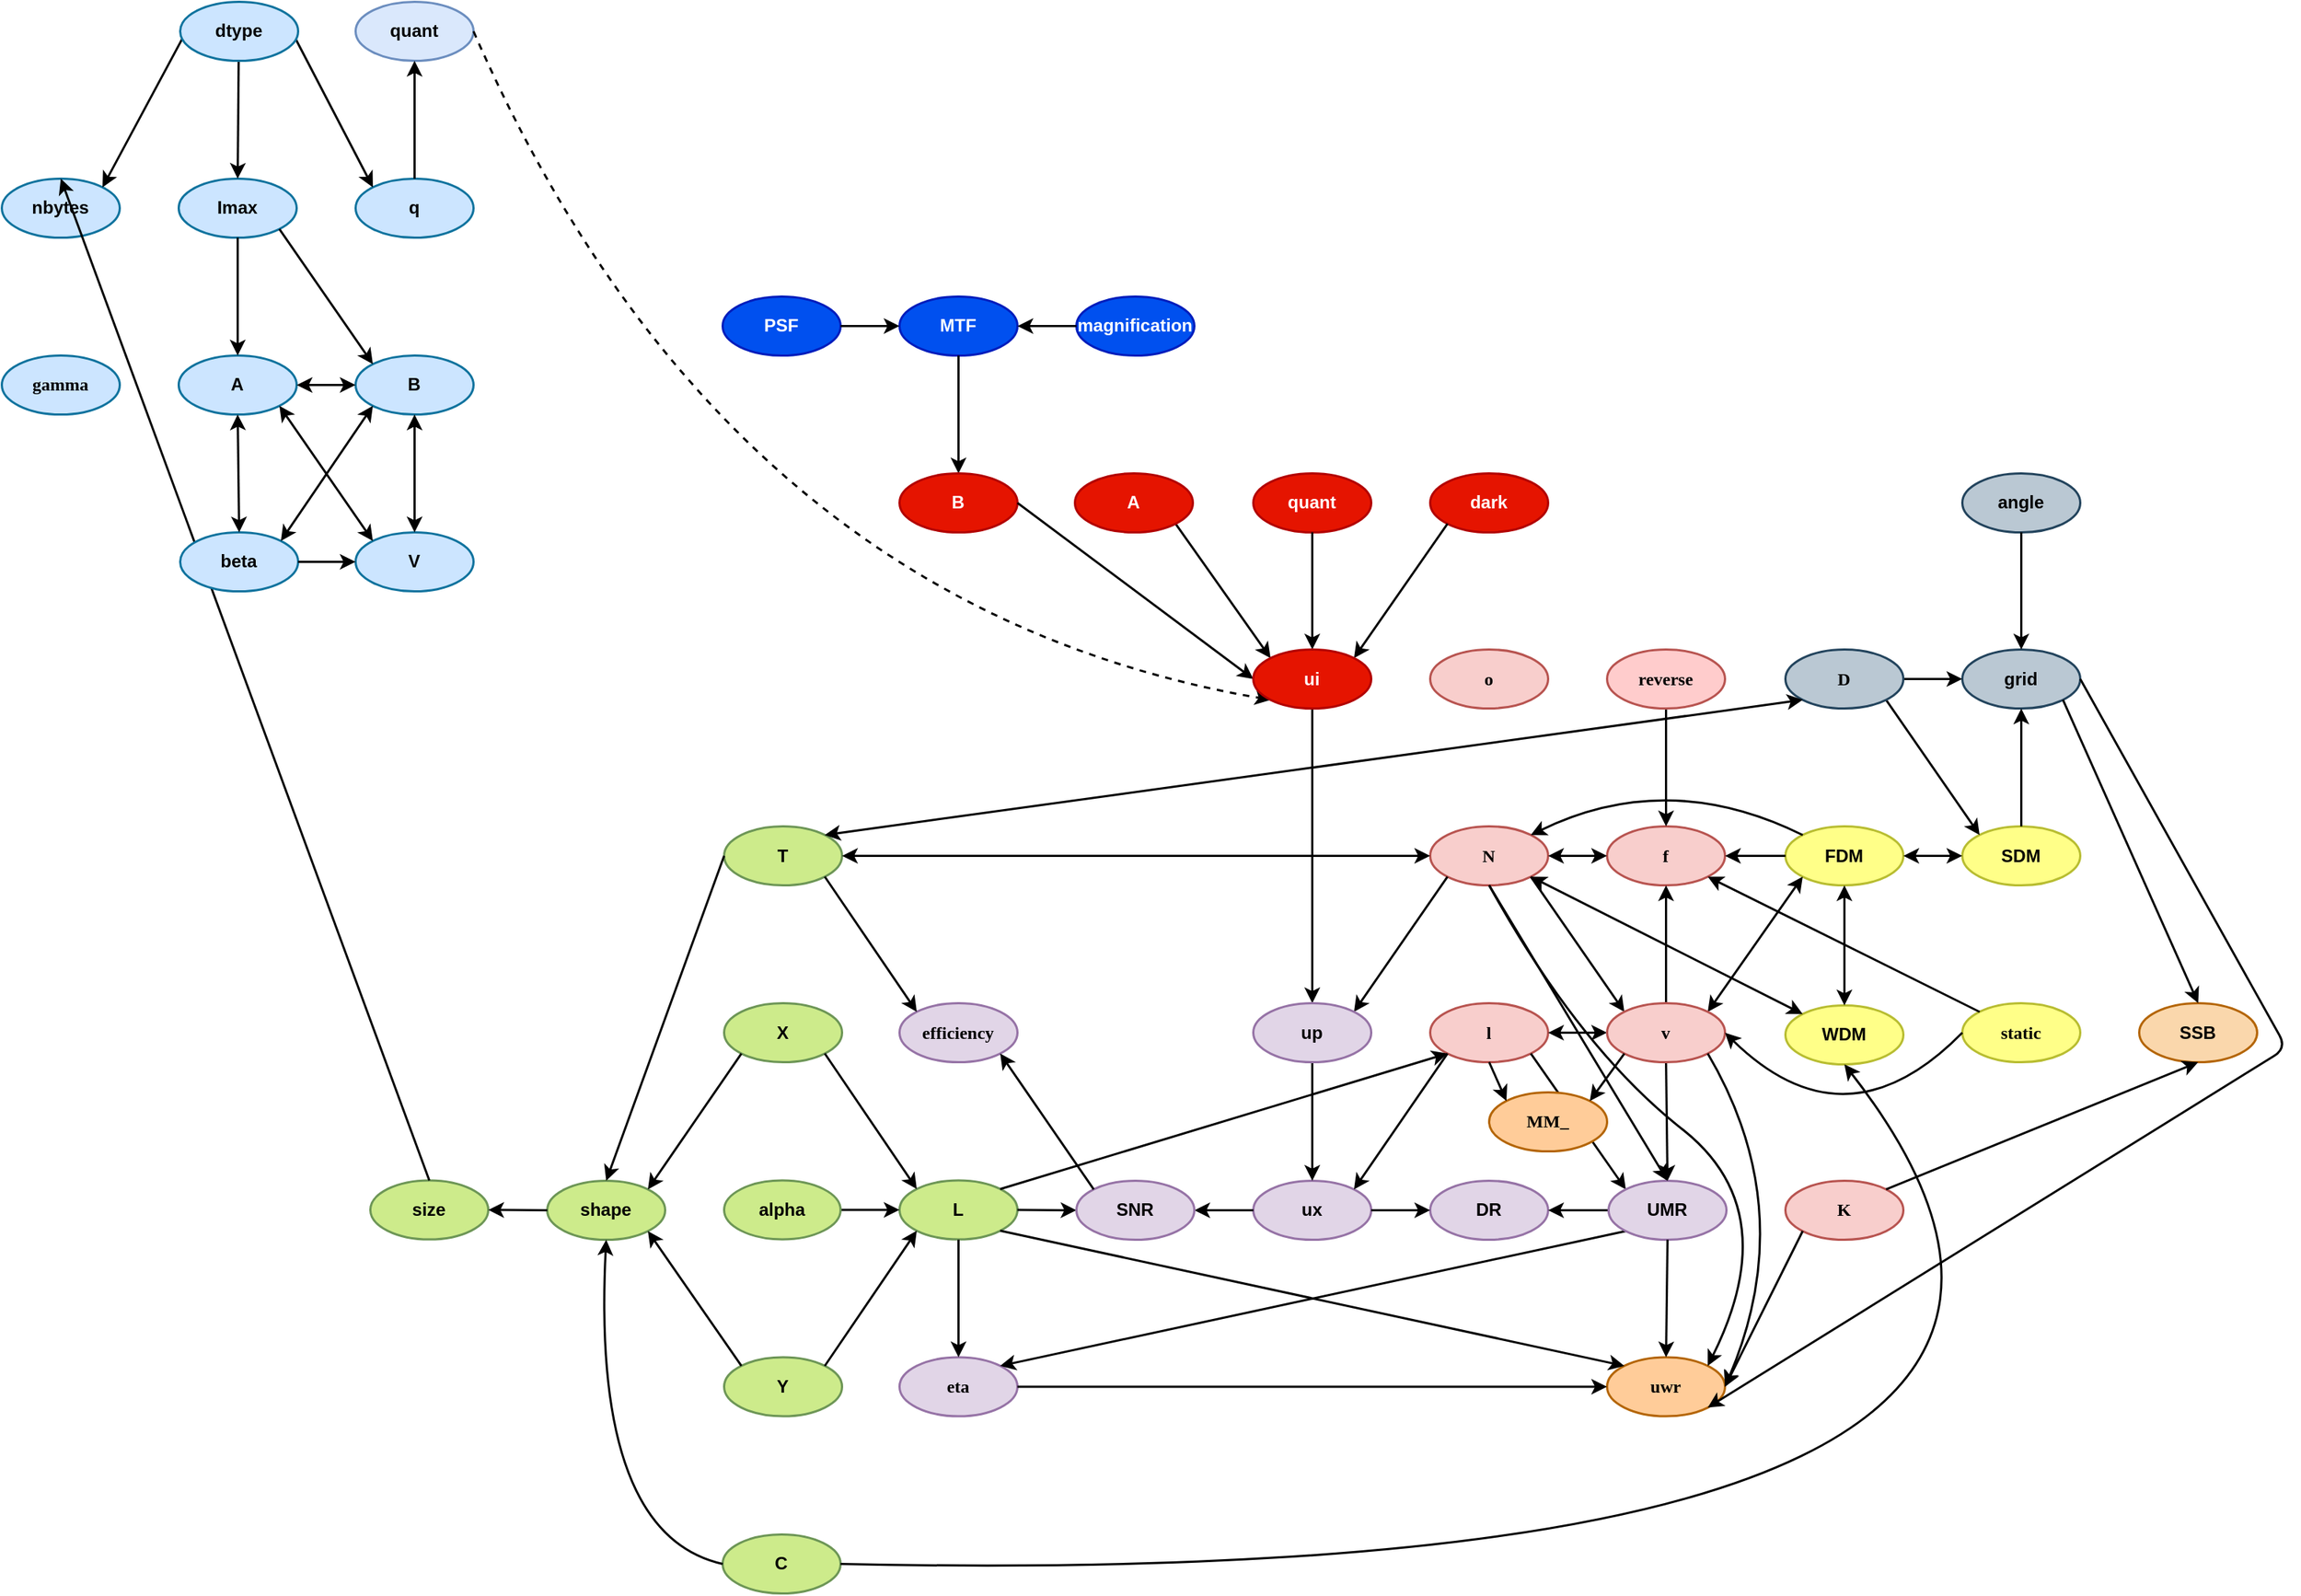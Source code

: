 <mxfile version="24.7.5">
  <diagram name="Page-1" id="42789a77-a242-8287-6e28-9cd8cfd52e62">
    <mxGraphModel dx="4363" dy="1196" grid="1" gridSize="10" guides="1" tooltips="1" connect="1" arrows="1" fold="1" page="1" pageScale="1" pageWidth="1169" pageHeight="827" background="#FFFFFF" math="0" shadow="0">
      <root>
        <mxCell id="0" />
        <mxCell id="1" parent="0" />
        <mxCell id="1ea317790d2ca983-6" value="&lt;span&gt;o&lt;/span&gt;" style="ellipse;whiteSpace=wrap;html=1;rounded=0;shadow=0;comic=0;labelBackgroundColor=none;strokeWidth=1.5;fontFamily=Verdana;fontSize=12;align=center;fontStyle=1;fillColor=#f8cecc;strokeColor=#b85450;labelBorderColor=none;" parent="1" vertex="1">
          <mxGeometry x="559" y="959.5" width="80" height="40" as="geometry" />
        </mxCell>
        <mxCell id="1ea317790d2ca983-1" value="N" style="ellipse;whiteSpace=wrap;html=1;rounded=0;shadow=0;comic=0;labelBackgroundColor=none;strokeWidth=1.5;fontFamily=Verdana;fontSize=12;align=center;fontStyle=1;fillColor=#f8cecc;strokeColor=#b85450;labelBorderColor=none;" parent="1" vertex="1">
          <mxGeometry x="559" y="1079.5" width="80" height="40" as="geometry" />
        </mxCell>
        <mxCell id="1ea317790d2ca983-2" value="&lt;span&gt;K&lt;/span&gt;" style="ellipse;whiteSpace=wrap;html=1;rounded=0;shadow=0;comic=0;labelBackgroundColor=none;strokeWidth=1.5;fontFamily=Verdana;fontSize=12;align=center;fontStyle=1;fillColor=#f8cecc;strokeColor=#b85450;labelBorderColor=none;" parent="1" vertex="1">
          <mxGeometry x="800" y="1320" width="80" height="40" as="geometry" />
        </mxCell>
        <mxCell id="1ea317790d2ca983-3" value="&lt;span&gt;l&lt;/span&gt;" style="ellipse;whiteSpace=wrap;html=1;rounded=0;shadow=0;comic=0;labelBackgroundColor=none;strokeWidth=1.5;fontFamily=Verdana;fontSize=12;align=center;fontStyle=1;fillColor=#f8cecc;strokeColor=#b85450;labelBorderColor=none;" parent="1" vertex="1">
          <mxGeometry x="559" y="1199.5" width="80" height="40" as="geometry" />
        </mxCell>
        <mxCell id="1ea317790d2ca983-5" value="&lt;span&gt;f&lt;/span&gt;" style="ellipse;whiteSpace=wrap;html=1;rounded=0;shadow=0;comic=0;labelBackgroundColor=none;strokeWidth=1.5;fontFamily=Verdana;fontSize=12;align=center;fontStyle=1;fillColor=#f8cecc;strokeColor=#b85450;labelBorderColor=none;" parent="1" vertex="1">
          <mxGeometry x="679" y="1079.5" width="80" height="40" as="geometry" />
        </mxCell>
        <mxCell id="1ea317790d2ca983-10" value="&lt;span&gt;static&lt;/span&gt;" style="ellipse;whiteSpace=wrap;html=1;rounded=0;shadow=0;comic=0;labelBackgroundColor=none;strokeWidth=1.5;fontFamily=Verdana;fontSize=12;align=center;fontStyle=1;fillColor=#ffff88;strokeColor=#B8BD31;labelBorderColor=none;" parent="1" vertex="1">
          <mxGeometry x="920" y="1199.5" width="80" height="40" as="geometry" />
        </mxCell>
        <mxCell id="1ea317790d2ca983-11" value="&lt;span&gt;uwr&lt;/span&gt;" style="ellipse;whiteSpace=wrap;html=1;rounded=0;shadow=0;comic=0;labelBackgroundColor=none;strokeWidth=1.5;fontFamily=Verdana;fontSize=12;align=center;fontStyle=1;fillColor=#ffcc99;strokeColor=#B46504;labelBorderColor=none;" parent="1" vertex="1">
          <mxGeometry x="679" y="1439.75" width="80" height="40" as="geometry" />
        </mxCell>
        <mxCell id="fu6DnhhA0FLCa2TkjUO7-16" value="" style="endArrow=classic;html=1;rounded=1;exitX=1;exitY=1;exitDx=0;exitDy=0;entryX=0;entryY=0;entryDx=0;entryDy=0;fontStyle=1;shadow=0;strokeWidth=1.5;labelBorderColor=none;" parent="1" source="1ea317790d2ca983-3" target="fu6DnhhA0FLCa2TkjUO7-2" edge="1">
          <mxGeometry width="50" height="50" relative="1" as="geometry">
            <mxPoint x="1410" y="890" as="sourcePoint" />
            <mxPoint x="1460" y="840" as="targetPoint" />
          </mxGeometry>
        </mxCell>
        <mxCell id="fu6DnhhA0FLCa2TkjUO7-21" value="" style="endArrow=classic;startArrow=classic;html=1;rounded=1;exitX=1;exitY=0.5;exitDx=0;exitDy=0;fontStyle=1;shadow=0;strokeWidth=1.5;labelBorderColor=none;entryX=0;entryY=0.5;entryDx=0;entryDy=0;" parent="1" source="1ea317790d2ca983-3" target="1ea317790d2ca983-4" edge="1">
          <mxGeometry width="50" height="50" relative="1" as="geometry">
            <mxPoint x="1961" y="1055" as="sourcePoint" />
            <mxPoint x="1891" y="1075" as="targetPoint" />
          </mxGeometry>
        </mxCell>
        <mxCell id="fu6DnhhA0FLCa2TkjUO7-22" value="" style="endArrow=classic;html=1;rounded=1;exitX=0.5;exitY=0;exitDx=0;exitDy=0;fontStyle=1;shadow=0;strokeWidth=1.5;labelBorderColor=none;entryX=0.5;entryY=1;entryDx=0;entryDy=0;" parent="1" source="1ea317790d2ca983-4" target="1ea317790d2ca983-5" edge="1">
          <mxGeometry width="50" height="50" relative="1" as="geometry">
            <mxPoint x="1980" y="1185" as="sourcePoint" />
            <mxPoint x="1970" y="1005" as="targetPoint" />
          </mxGeometry>
        </mxCell>
        <mxCell id="fu6DnhhA0FLCa2TkjUO7-24" value="" style="endArrow=classic;html=1;rounded=1;exitX=0.5;exitY=1;exitDx=0;exitDy=0;fontStyle=1;shadow=0;strokeWidth=1.5;labelBorderColor=none;entryX=0.5;entryY=0;entryDx=0;entryDy=0;" parent="1" source="fu6DnhhA0FLCa2TkjUO7-141" target="1ea317790d2ca983-5" edge="1">
          <mxGeometry width="50" height="50" relative="1" as="geometry">
            <mxPoint x="1889" y="980" as="sourcePoint" />
            <mxPoint x="859" y="1250" as="targetPoint" />
          </mxGeometry>
        </mxCell>
        <mxCell id="fu6DnhhA0FLCa2TkjUO7-26" value="" style="endArrow=classic;html=1;rounded=1;exitX=0;exitY=0;exitDx=0;exitDy=0;fontStyle=1;shadow=0;strokeWidth=1.5;labelBorderColor=none;entryX=1;entryY=1;entryDx=0;entryDy=0;" parent="1" source="1ea317790d2ca983-10" target="1ea317790d2ca983-5" edge="1">
          <mxGeometry width="50" height="50" relative="1" as="geometry">
            <mxPoint x="839" y="1099.5" as="sourcePoint" />
            <mxPoint x="839" y="1150" as="targetPoint" />
          </mxGeometry>
        </mxCell>
        <mxCell id="fu6DnhhA0FLCa2TkjUO7-28" value="SSB" style="ellipse;whiteSpace=wrap;html=1;fontStyle=1;fillColor=#fad7ac;strokeColor=#b46504;shadow=0;strokeWidth=1.5;labelBorderColor=none;" parent="1" vertex="1">
          <mxGeometry x="1040" y="1199.5" width="80" height="40" as="geometry" />
        </mxCell>
        <mxCell id="fu6DnhhA0FLCa2TkjUO7-29" value="grid" style="ellipse;whiteSpace=wrap;html=1;fontStyle=1;fillColor=#bac8d3;strokeColor=#23445D;shadow=0;strokeWidth=1.5;labelBorderColor=none;" parent="1" vertex="1">
          <mxGeometry x="920" y="959.5" width="80" height="40" as="geometry" />
        </mxCell>
        <mxCell id="fu6DnhhA0FLCa2TkjUO7-30" value="" style="endArrow=classic;html=1;curved=1;exitX=1;exitY=1;exitDx=0;exitDy=0;entryX=0.5;entryY=0;entryDx=0;entryDy=0;fontStyle=1;shadow=0;strokeWidth=1.5;labelBorderColor=none;" parent="1" source="fu6DnhhA0FLCa2TkjUO7-29" target="fu6DnhhA0FLCa2TkjUO7-28" edge="1">
          <mxGeometry width="50" height="50" relative="1" as="geometry">
            <mxPoint x="1600" y="860" as="sourcePoint" />
            <mxPoint x="1650" y="810" as="targetPoint" />
          </mxGeometry>
        </mxCell>
        <mxCell id="fu6DnhhA0FLCa2TkjUO7-32" value="" style="endArrow=classic;html=1;curved=1;exitX=1;exitY=0.5;exitDx=0;exitDy=0;fontStyle=1;shadow=0;strokeWidth=1.5;labelBorderColor=none;entryX=0;entryY=0.5;entryDx=0;entryDy=0;" parent="1" source="1ea317790d2ca983-7" target="fu6DnhhA0FLCa2TkjUO7-29" edge="1">
          <mxGeometry width="50" height="50" relative="1" as="geometry">
            <mxPoint x="1840" y="1040.5" as="sourcePoint" />
            <mxPoint x="1890" y="990.5" as="targetPoint" />
          </mxGeometry>
        </mxCell>
        <mxCell id="fu6DnhhA0FLCa2TkjUO7-33" value="angle" style="ellipse;whiteSpace=wrap;html=1;fontStyle=1;fillColor=#bac8d3;strokeColor=#23445D;shadow=0;strokeWidth=1.5;labelBorderColor=none;" parent="1" vertex="1">
          <mxGeometry x="920" y="840" width="80" height="40" as="geometry" />
        </mxCell>
        <mxCell id="fu6DnhhA0FLCa2TkjUO7-34" value="" style="endArrow=classic;html=1;curved=1;exitX=0.5;exitY=1;exitDx=0;exitDy=0;entryX=0.5;entryY=0;entryDx=0;entryDy=0;fontStyle=1;shadow=0;strokeWidth=1.5;labelBorderColor=none;" parent="1" source="fu6DnhhA0FLCa2TkjUO7-33" target="fu6DnhhA0FLCa2TkjUO7-29" edge="1">
          <mxGeometry width="50" height="50" relative="1" as="geometry">
            <mxPoint x="930" y="710.5" as="sourcePoint" />
            <mxPoint x="980" y="660.5" as="targetPoint" />
          </mxGeometry>
        </mxCell>
        <mxCell id="fu6DnhhA0FLCa2TkjUO7-36" value="WDM" style="ellipse;whiteSpace=wrap;html=1;fontStyle=1;fillColor=#ffff88;strokeColor=#B8BD31;shadow=0;strokeWidth=1.5;labelBorderColor=none;" parent="1" vertex="1">
          <mxGeometry x="800" y="1201" width="80" height="40" as="geometry" />
        </mxCell>
        <mxCell id="fu6DnhhA0FLCa2TkjUO7-37" value="FDM" style="ellipse;whiteSpace=wrap;html=1;fontStyle=1;fillColor=#ffff88;strokeColor=#B8BD31;shadow=0;strokeWidth=1.5;labelBorderColor=none;" parent="1" vertex="1">
          <mxGeometry x="800" y="1079.5" width="80" height="40" as="geometry" />
        </mxCell>
        <mxCell id="fu6DnhhA0FLCa2TkjUO7-38" value="SDM" style="ellipse;whiteSpace=wrap;html=1;fontStyle=1;fillColor=#ffff88;strokeColor=#B8BD31;shadow=0;strokeWidth=1.5;labelBorderColor=none;" parent="1" vertex="1">
          <mxGeometry x="920" y="1079.5" width="80" height="40" as="geometry" />
        </mxCell>
        <mxCell id="fu6DnhhA0FLCa2TkjUO7-39" value="" style="endArrow=classic;startArrow=classic;html=1;curved=1;exitX=0.5;exitY=0;exitDx=0;exitDy=0;entryX=0.5;entryY=1;entryDx=0;entryDy=0;fontStyle=1;shadow=0;strokeWidth=1.5;labelBorderColor=none;" parent="1" source="fu6DnhhA0FLCa2TkjUO7-36" target="fu6DnhhA0FLCa2TkjUO7-37" edge="1">
          <mxGeometry width="50" height="50" relative="1" as="geometry">
            <mxPoint x="1520" y="820" as="sourcePoint" />
            <mxPoint x="1570" y="770" as="targetPoint" />
          </mxGeometry>
        </mxCell>
        <mxCell id="fu6DnhhA0FLCa2TkjUO7-40" value="" style="endArrow=classic;startArrow=classic;html=1;curved=1;exitX=1;exitY=0.5;exitDx=0;exitDy=0;entryX=0;entryY=0.5;entryDx=0;entryDy=0;fontStyle=1;shadow=0;strokeWidth=1.5;labelBorderColor=none;" parent="1" source="fu6DnhhA0FLCa2TkjUO7-37" target="fu6DnhhA0FLCa2TkjUO7-38" edge="1">
          <mxGeometry width="50" height="50" relative="1" as="geometry">
            <mxPoint x="1520" y="820" as="sourcePoint" />
            <mxPoint x="1570" y="770" as="targetPoint" />
          </mxGeometry>
        </mxCell>
        <mxCell id="fu6DnhhA0FLCa2TkjUO7-41" value="" style="endArrow=classic;html=1;curved=1;exitX=0.5;exitY=0;exitDx=0;exitDy=0;entryX=0.5;entryY=1;entryDx=0;entryDy=0;fontStyle=1;shadow=0;strokeWidth=1.5;labelBorderColor=none;" parent="1" source="fu6DnhhA0FLCa2TkjUO7-38" target="fu6DnhhA0FLCa2TkjUO7-29" edge="1">
          <mxGeometry width="50" height="50" relative="1" as="geometry">
            <mxPoint x="1600" y="820" as="sourcePoint" />
            <mxPoint x="1650" y="770" as="targetPoint" />
          </mxGeometry>
        </mxCell>
        <mxCell id="fu6DnhhA0FLCa2TkjUO7-42" value="" style="endArrow=classic;html=1;curved=1;exitX=1;exitY=1;exitDx=0;exitDy=0;entryX=0;entryY=0;entryDx=0;entryDy=0;fontStyle=1;shadow=0;strokeWidth=1.5;labelBorderColor=none;" parent="1" source="1ea317790d2ca983-7" target="fu6DnhhA0FLCa2TkjUO7-38" edge="1">
          <mxGeometry width="50" height="50" relative="1" as="geometry">
            <mxPoint x="1070" y="839.5" as="sourcePoint" />
            <mxPoint x="1810" y="950" as="targetPoint" />
          </mxGeometry>
        </mxCell>
        <mxCell id="fu6DnhhA0FLCa2TkjUO7-43" value="shape" style="ellipse;whiteSpace=wrap;html=1;fontStyle=1;fillColor=#cdeb8b;strokeColor=#6D9656;shadow=0;strokeWidth=1.5;labelBorderColor=none;" parent="1" vertex="1">
          <mxGeometry x="-40" y="1320" width="80" height="40" as="geometry" />
        </mxCell>
        <mxCell id="fu6DnhhA0FLCa2TkjUO7-44" value="T" style="ellipse;whiteSpace=wrap;html=1;fontStyle=1;fillColor=#cdeb8b;strokeColor=#6D9656;shadow=0;strokeWidth=1.5;labelBorderColor=none;" parent="1" vertex="1">
          <mxGeometry x="80" y="1079.5" width="80" height="40" as="geometry" />
        </mxCell>
        <mxCell id="fu6DnhhA0FLCa2TkjUO7-45" value="Y" style="ellipse;whiteSpace=wrap;html=1;fontStyle=1;fillColor=#cdeb8b;strokeColor=#6D9656;shadow=0;strokeWidth=1.5;labelBorderColor=none;" parent="1" vertex="1">
          <mxGeometry x="80" y="1439.75" width="80" height="40" as="geometry" />
        </mxCell>
        <mxCell id="fu6DnhhA0FLCa2TkjUO7-46" value="X" style="ellipse;whiteSpace=wrap;html=1;fontStyle=1;fillColor=#cdeb8b;strokeColor=#6D9656;shadow=0;strokeWidth=1.5;labelBorderColor=none;" parent="1" vertex="1">
          <mxGeometry x="80" y="1199.5" width="80" height="40" as="geometry" />
        </mxCell>
        <mxCell id="fu6DnhhA0FLCa2TkjUO7-47" value="C" style="ellipse;whiteSpace=wrap;html=1;fontStyle=1;fillColor=#cdeb8b;strokeColor=#6D9656;shadow=0;strokeWidth=1.5;labelBorderColor=none;" parent="1" vertex="1">
          <mxGeometry x="79" y="1560" width="80" height="40" as="geometry" />
        </mxCell>
        <mxCell id="fu6DnhhA0FLCa2TkjUO7-48" value="" style="endArrow=classic;html=1;curved=1;exitX=0;exitY=0.5;exitDx=0;exitDy=0;entryX=0.5;entryY=1;entryDx=0;entryDy=0;fontStyle=1;shadow=0;strokeWidth=1.5;labelBorderColor=none;" parent="1" source="fu6DnhhA0FLCa2TkjUO7-47" target="fu6DnhhA0FLCa2TkjUO7-43" edge="1">
          <mxGeometry width="50" height="50" relative="1" as="geometry">
            <mxPoint x="1420" y="1649.25" as="sourcePoint" />
            <mxPoint x="1470" y="1599.25" as="targetPoint" />
            <Array as="points">
              <mxPoint x="-10" y="1560" />
            </Array>
          </mxGeometry>
        </mxCell>
        <mxCell id="fu6DnhhA0FLCa2TkjUO7-49" value="" style="endArrow=classic;html=1;curved=1;exitX=0;exitY=0.5;exitDx=0;exitDy=0;entryX=0.5;entryY=0;entryDx=0;entryDy=0;fontStyle=1;shadow=0;strokeWidth=1.5;labelBorderColor=none;" parent="1" source="fu6DnhhA0FLCa2TkjUO7-44" target="fu6DnhhA0FLCa2TkjUO7-43" edge="1">
          <mxGeometry width="50" height="50" relative="1" as="geometry">
            <mxPoint x="1300" y="1649.5" as="sourcePoint" />
            <mxPoint x="1350" y="1599.5" as="targetPoint" />
            <Array as="points" />
          </mxGeometry>
        </mxCell>
        <mxCell id="fu6DnhhA0FLCa2TkjUO7-50" value="" style="endArrow=classic;html=1;curved=1;entryX=1;entryY=0;entryDx=0;entryDy=0;fontStyle=1;shadow=0;strokeWidth=1.5;labelBorderColor=none;exitX=0;exitY=1;exitDx=0;exitDy=0;" parent="1" source="fu6DnhhA0FLCa2TkjUO7-46" target="fu6DnhhA0FLCa2TkjUO7-43" edge="1">
          <mxGeometry width="50" height="50" relative="1" as="geometry">
            <mxPoint x="100" y="1289.75" as="sourcePoint" />
            <mxPoint x="760" y="1649.25" as="targetPoint" />
          </mxGeometry>
        </mxCell>
        <mxCell id="fu6DnhhA0FLCa2TkjUO7-51" value="" style="endArrow=classic;html=1;curved=1;exitX=0;exitY=0;exitDx=0;exitDy=0;entryX=1;entryY=1;entryDx=0;entryDy=0;fontStyle=1;shadow=0;strokeWidth=1.5;labelBorderColor=none;" parent="1" source="fu6DnhhA0FLCa2TkjUO7-45" target="fu6DnhhA0FLCa2TkjUO7-43" edge="1">
          <mxGeometry width="50" height="50" relative="1" as="geometry">
            <mxPoint x="1420" y="1649.25" as="sourcePoint" />
            <mxPoint x="1470" y="1599.25" as="targetPoint" />
          </mxGeometry>
        </mxCell>
        <mxCell id="fu6DnhhA0FLCa2TkjUO7-52" value="size" style="ellipse;whiteSpace=wrap;html=1;fontStyle=1;fillColor=#cdeb8b;strokeColor=#6D9656;shadow=0;strokeWidth=1.5;labelBorderColor=none;" parent="1" vertex="1">
          <mxGeometry x="-160" y="1319.75" width="80" height="40" as="geometry" />
        </mxCell>
        <mxCell id="fu6DnhhA0FLCa2TkjUO7-53" value="" style="endArrow=classic;html=1;curved=1;exitX=0;exitY=0.5;exitDx=0;exitDy=0;entryX=1;entryY=0.5;entryDx=0;entryDy=0;fontStyle=1;shadow=0;strokeWidth=1.5;labelBorderColor=none;" parent="1" source="fu6DnhhA0FLCa2TkjUO7-43" target="fu6DnhhA0FLCa2TkjUO7-52" edge="1">
          <mxGeometry width="50" height="50" relative="1" as="geometry">
            <mxPoint x="1970" y="1659.5" as="sourcePoint" />
            <mxPoint x="2020" y="1609.5" as="targetPoint" />
          </mxGeometry>
        </mxCell>
        <mxCell id="fu6DnhhA0FLCa2TkjUO7-54" value="L" style="ellipse;whiteSpace=wrap;html=1;fontStyle=1;fillColor=#cdeb8b;strokeColor=#6D9656;shadow=0;strokeWidth=1.5;labelBorderColor=none;" parent="1" vertex="1">
          <mxGeometry x="199" y="1319.75" width="80" height="40" as="geometry" />
        </mxCell>
        <mxCell id="fu6DnhhA0FLCa2TkjUO7-55" value="" style="endArrow=classic;html=1;curved=1;exitX=1;exitY=0.5;exitDx=0;exitDy=0;entryX=0;entryY=0.5;entryDx=0;entryDy=0;fontStyle=1;shadow=0;strokeWidth=1.5;labelBorderColor=none;" parent="1" source="SlHEQyRQC1eyp0k5k00A-1" target="fu6DnhhA0FLCa2TkjUO7-54" edge="1">
          <mxGeometry width="50" height="50" relative="1" as="geometry">
            <mxPoint x="1410" y="1230" as="sourcePoint" />
            <mxPoint x="1460" y="1180" as="targetPoint" />
          </mxGeometry>
        </mxCell>
        <mxCell id="fu6DnhhA0FLCa2TkjUO7-58" value="ux" style="ellipse;whiteSpace=wrap;html=1;fontStyle=1;fillColor=#e1d5e7;strokeColor=#9673a6;shadow=0;strokeWidth=1.5;labelBorderColor=none;" parent="1" vertex="1">
          <mxGeometry x="439" y="1320" width="80" height="40" as="geometry" />
        </mxCell>
        <mxCell id="fu6DnhhA0FLCa2TkjUO7-60" value="" style="endArrow=classic;html=1;curved=1;exitX=0;exitY=1;exitDx=0;exitDy=0;entryX=1;entryY=0;entryDx=0;entryDy=0;fontStyle=1;shadow=0;strokeWidth=1.5;labelBorderColor=none;" parent="1" source="1ea317790d2ca983-1" target="1TolUAyhpI_ozTDpw2-p-2" edge="1">
          <mxGeometry width="50" height="50" relative="1" as="geometry">
            <mxPoint x="1280" y="1070" as="sourcePoint" />
            <mxPoint x="1330" y="1020" as="targetPoint" />
          </mxGeometry>
        </mxCell>
        <mxCell id="fu6DnhhA0FLCa2TkjUO7-61" value="DR" style="ellipse;whiteSpace=wrap;html=1;fontStyle=1;fillColor=#e1d5e7;strokeColor=#9673a6;shadow=0;strokeWidth=1.5;labelBorderColor=none;" parent="1" vertex="1">
          <mxGeometry x="559" y="1320" width="80" height="40" as="geometry" />
        </mxCell>
        <mxCell id="fu6DnhhA0FLCa2TkjUO7-62" value="" style="endArrow=classic;html=1;curved=1;exitX=0;exitY=0.5;exitDx=0;exitDy=0;fontStyle=1;shadow=0;strokeWidth=1.5;labelBorderColor=none;entryX=1;entryY=0.5;entryDx=0;entryDy=0;" parent="1" source="fu6DnhhA0FLCa2TkjUO7-2" target="fu6DnhhA0FLCa2TkjUO7-61" edge="1">
          <mxGeometry width="50" height="50" relative="1" as="geometry">
            <mxPoint x="1279" y="2010" as="sourcePoint" />
            <mxPoint x="1179" y="2150" as="targetPoint" />
          </mxGeometry>
        </mxCell>
        <mxCell id="fu6DnhhA0FLCa2TkjUO7-63" value="" style="endArrow=classic;html=1;curved=1;entryX=0;entryY=0.5;entryDx=0;entryDy=0;fontStyle=1;shadow=0;strokeWidth=1.5;labelBorderColor=none;exitX=1;exitY=0.5;exitDx=0;exitDy=0;" parent="1" source="fu6DnhhA0FLCa2TkjUO7-58" target="fu6DnhhA0FLCa2TkjUO7-61" edge="1">
          <mxGeometry width="50" height="50" relative="1" as="geometry">
            <mxPoint x="1059" y="1310" as="sourcePoint" />
            <mxPoint x="1329" y="1120" as="targetPoint" />
          </mxGeometry>
        </mxCell>
        <mxCell id="fu6DnhhA0FLCa2TkjUO7-73" value="quant" style="ellipse;whiteSpace=wrap;html=1;fontStyle=1;fillColor=#dae8fc;strokeColor=#6c8ebf;shadow=0;strokeWidth=1.5;labelBorderColor=none;" parent="1" vertex="1">
          <mxGeometry x="-170" y="520" width="80" height="40" as="geometry" />
        </mxCell>
        <mxCell id="fu6DnhhA0FLCa2TkjUO7-80" value="nbytes" style="ellipse;whiteSpace=wrap;html=1;fontStyle=1;fillColor=#cce5ff;strokeColor=#10739E;shadow=0;strokeWidth=1.5;labelBorderColor=none;" parent="1" vertex="1">
          <mxGeometry x="-410" y="640" width="80" height="40" as="geometry" />
        </mxCell>
        <mxCell id="fu6DnhhA0FLCa2TkjUO7-81" value="q" style="ellipse;whiteSpace=wrap;html=1;fontStyle=1;fillColor=#cce5ff;strokeColor=#10739E;shadow=0;strokeWidth=1.5;labelBorderColor=none;" parent="1" vertex="1">
          <mxGeometry x="-170" y="640" width="80" height="40" as="geometry" />
        </mxCell>
        <mxCell id="fu6DnhhA0FLCa2TkjUO7-82" value="Imax" style="ellipse;whiteSpace=wrap;html=1;fontStyle=1;fillColor=#cce5ff;strokeColor=#10739E;shadow=0;strokeWidth=1.5;labelBorderColor=none;" parent="1" vertex="1">
          <mxGeometry x="-290" y="640" width="80" height="40" as="geometry" />
        </mxCell>
        <mxCell id="fu6DnhhA0FLCa2TkjUO7-84" value="" style="endArrow=classic;html=1;curved=1;exitX=0.5;exitY=0;exitDx=0;exitDy=0;entryX=0.5;entryY=1;entryDx=0;entryDy=0;fontStyle=1;shadow=0;strokeWidth=1.5;labelBorderColor=none;" parent="1" source="fu6DnhhA0FLCa2TkjUO7-81" target="fu6DnhhA0FLCa2TkjUO7-73" edge="1">
          <mxGeometry width="50" height="50" relative="1" as="geometry">
            <mxPoint x="250" y="520" as="sourcePoint" />
            <mxPoint x="300" y="470" as="targetPoint" />
          </mxGeometry>
        </mxCell>
        <mxCell id="fu6DnhhA0FLCa2TkjUO7-85" value="" style="endArrow=classic;html=1;curved=1;exitX=1;exitY=0;exitDx=0;exitDy=0;entryX=0;entryY=0;entryDx=0;entryDy=0;fontStyle=1;shadow=0;strokeWidth=1.5;labelBorderColor=none;" parent="1" source="fu6DnhhA0FLCa2TkjUO7-79" target="fu6DnhhA0FLCa2TkjUO7-81" edge="1">
          <mxGeometry width="50" height="50" relative="1" as="geometry">
            <mxPoint x="370" y="500" as="sourcePoint" />
            <mxPoint x="420" y="450" as="targetPoint" />
          </mxGeometry>
        </mxCell>
        <mxCell id="fu6DnhhA0FLCa2TkjUO7-86" value="" style="endArrow=classic;html=1;curved=1;exitX=0.5;exitY=0;exitDx=0;exitDy=0;fontStyle=1;shadow=0;strokeWidth=1.5;labelBorderColor=none;fillColor=#cce5ff;strokeColor=#000000;entryX=0.5;entryY=0;entryDx=0;entryDy=0;" parent="1" source="fu6DnhhA0FLCa2TkjUO7-79" target="fu6DnhhA0FLCa2TkjUO7-82" edge="1">
          <mxGeometry width="50" height="50" relative="1" as="geometry">
            <mxPoint x="370" y="500" as="sourcePoint" />
            <mxPoint x="-260" y="620" as="targetPoint" />
          </mxGeometry>
        </mxCell>
        <mxCell id="fu6DnhhA0FLCa2TkjUO7-87" value="" style="endArrow=classic;html=1;curved=1;exitX=0;exitY=0;exitDx=0;exitDy=0;entryX=1;entryY=0;entryDx=0;entryDy=0;fontStyle=1;shadow=0;strokeWidth=1.5;labelBorderColor=none;fillColor=#cce5ff;strokeColor=#000000;" parent="1" source="fu6DnhhA0FLCa2TkjUO7-79" target="fu6DnhhA0FLCa2TkjUO7-80" edge="1">
          <mxGeometry width="50" height="50" relative="1" as="geometry">
            <mxPoint x="370" y="500" as="sourcePoint" />
            <mxPoint x="420" y="450" as="targetPoint" />
          </mxGeometry>
        </mxCell>
        <mxCell id="fu6DnhhA0FLCa2TkjUO7-88" value="" style="endArrow=classic;html=1;curved=1;exitX=0.5;exitY=0;exitDx=0;exitDy=0;entryX=0.5;entryY=0;entryDx=0;entryDy=0;fontStyle=1;shadow=0;strokeWidth=1.5;labelBorderColor=none;" parent="1" source="fu6DnhhA0FLCa2TkjUO7-52" target="fu6DnhhA0FLCa2TkjUO7-80" edge="1">
          <mxGeometry width="50" height="50" relative="1" as="geometry">
            <mxPoint x="1710" y="1360" as="sourcePoint" />
            <mxPoint x="1760" y="1310" as="targetPoint" />
          </mxGeometry>
        </mxCell>
        <mxCell id="fu6DnhhA0FLCa2TkjUO7-89" value="A" style="ellipse;whiteSpace=wrap;html=1;fontStyle=1;fillColor=#cce5ff;strokeColor=#10739E;shadow=0;strokeWidth=1.5;labelBorderColor=none;" parent="1" vertex="1">
          <mxGeometry x="-290" y="760" width="80" height="40" as="geometry" />
        </mxCell>
        <mxCell id="fu6DnhhA0FLCa2TkjUO7-90" value="B" style="ellipse;whiteSpace=wrap;html=1;fontStyle=1;fillColor=#cce5ff;strokeColor=#10739E;shadow=0;strokeWidth=1.5;labelBorderColor=none;" parent="1" vertex="1">
          <mxGeometry x="-170" y="760" width="80" height="40" as="geometry" />
        </mxCell>
        <mxCell id="fu6DnhhA0FLCa2TkjUO7-91" value="V" style="ellipse;whiteSpace=wrap;html=1;fontStyle=1;fillColor=#cce5ff;strokeColor=#10739E;shadow=0;strokeWidth=1.5;labelBorderColor=none;" parent="1" vertex="1">
          <mxGeometry x="-170" y="880" width="80" height="40" as="geometry" />
        </mxCell>
        <mxCell id="fu6DnhhA0FLCa2TkjUO7-97" value="" style="endArrow=classic;html=1;curved=1;exitX=0;exitY=0;exitDx=0;exitDy=0;entryX=1;entryY=0;entryDx=0;entryDy=0;fontStyle=1;shadow=0;strokeWidth=1.5;labelBorderColor=none;" parent="1" source="fu6DnhhA0FLCa2TkjUO7-37" target="1ea317790d2ca983-1" edge="1">
          <mxGeometry width="50" height="50" relative="1" as="geometry">
            <mxPoint x="1710" y="1270" as="sourcePoint" />
            <mxPoint x="1760" y="1220" as="targetPoint" />
            <Array as="points">
              <mxPoint x="720" y="1040" />
            </Array>
          </mxGeometry>
        </mxCell>
        <mxCell id="fu6DnhhA0FLCa2TkjUO7-98" value="" style="endArrow=classic;startArrow=classic;html=1;curved=1;exitX=0;exitY=0;exitDx=0;exitDy=0;entryX=1;entryY=1;entryDx=0;entryDy=0;fontStyle=1;shadow=0;strokeWidth=1.5;labelBorderColor=none;" parent="1" source="fu6DnhhA0FLCa2TkjUO7-36" target="1ea317790d2ca983-1" edge="1">
          <mxGeometry width="50" height="50" relative="1" as="geometry">
            <mxPoint x="1710" y="1270" as="sourcePoint" />
            <mxPoint x="1760" y="1220" as="targetPoint" />
          </mxGeometry>
        </mxCell>
        <mxCell id="fu6DnhhA0FLCa2TkjUO7-103" value="" style="endArrow=classic;html=1;curved=1;exitX=0.5;exitY=0;exitDx=0;exitDy=0;fontStyle=1;shadow=0;strokeWidth=1.5;labelBorderColor=none;fillColor=#cce5ff;strokeColor=#000000;startArrow=none;" parent="1" source="fu6DnhhA0FLCa2TkjUO7-79" edge="1">
          <mxGeometry width="50" height="50" relative="1" as="geometry">
            <mxPoint x="290" y="610" as="sourcePoint" />
            <mxPoint x="-250" y="560" as="targetPoint" />
          </mxGeometry>
        </mxCell>
        <mxCell id="fu6DnhhA0FLCa2TkjUO7-104" value="" style="endArrow=classic;html=1;curved=1;exitX=1;exitY=1;exitDx=0;exitDy=0;fontStyle=1;shadow=0;strokeWidth=1.5;labelBorderColor=none;entryX=0;entryY=0;entryDx=0;entryDy=0;" parent="1" source="fu6DnhhA0FLCa2TkjUO7-82" target="fu6DnhhA0FLCa2TkjUO7-90" edge="1">
          <mxGeometry width="50" height="50" relative="1" as="geometry">
            <mxPoint x="290" y="610" as="sourcePoint" />
            <mxPoint x="-170" y="740" as="targetPoint" />
          </mxGeometry>
        </mxCell>
        <mxCell id="fu6DnhhA0FLCa2TkjUO7-105" value="" style="endArrow=classic;startArrow=classic;html=1;curved=1;exitX=1;exitY=0.5;exitDx=0;exitDy=0;entryX=0;entryY=0.5;entryDx=0;entryDy=0;fontStyle=1;shadow=0;strokeWidth=1.5;labelBorderColor=none;" parent="1" source="fu6DnhhA0FLCa2TkjUO7-89" target="fu6DnhhA0FLCa2TkjUO7-90" edge="1">
          <mxGeometry width="50" height="50" relative="1" as="geometry">
            <mxPoint x="290" y="850" as="sourcePoint" />
            <mxPoint x="340" y="800" as="targetPoint" />
          </mxGeometry>
        </mxCell>
        <mxCell id="fu6DnhhA0FLCa2TkjUO7-106" value="" style="endArrow=classic;startArrow=classic;html=1;curved=1;exitX=0.5;exitY=0;exitDx=0;exitDy=0;entryX=0.5;entryY=1;entryDx=0;entryDy=0;fontStyle=1;shadow=0;strokeWidth=1.5;labelBorderColor=none;" parent="1" source="fu6DnhhA0FLCa2TkjUO7-91" target="fu6DnhhA0FLCa2TkjUO7-90" edge="1">
          <mxGeometry width="50" height="50" relative="1" as="geometry">
            <mxPoint x="280" y="1000" as="sourcePoint" />
            <mxPoint x="330" y="950" as="targetPoint" />
          </mxGeometry>
        </mxCell>
        <mxCell id="fu6DnhhA0FLCa2TkjUO7-107" value="" style="endArrow=classic;startArrow=classic;html=1;curved=1;fontStyle=1;shadow=0;strokeWidth=1.5;labelBorderColor=none;fillColor=#cce5ff;strokeColor=#000000;exitX=0;exitY=0;exitDx=0;exitDy=0;entryX=1;entryY=1;entryDx=0;entryDy=0;" parent="1" source="fu6DnhhA0FLCa2TkjUO7-91" target="fu6DnhhA0FLCa2TkjUO7-89" edge="1">
          <mxGeometry width="50" height="50" relative="1" as="geometry">
            <mxPoint x="-300" y="881" as="sourcePoint" />
            <mxPoint x="-230" y="800" as="targetPoint" />
          </mxGeometry>
        </mxCell>
        <mxCell id="fu6DnhhA0FLCa2TkjUO7-111" value="" style="endArrow=classic;html=1;curved=1;entryX=0;entryY=0.5;entryDx=0;entryDy=0;fontStyle=1;shadow=0;strokeWidth=1.5;labelBorderColor=none;exitX=1;exitY=0.5;exitDx=0;exitDy=0;" parent="1" source="fu6DnhhA0FLCa2TkjUO7-54" target="N4EoWKrooW1R-q_GFbtd-12" edge="1">
          <mxGeometry width="50" height="50" relative="1" as="geometry">
            <mxPoint x="290" y="1410" as="sourcePoint" />
            <mxPoint x="1120" y="1230" as="targetPoint" />
          </mxGeometry>
        </mxCell>
        <mxCell id="fu6DnhhA0FLCa2TkjUO7-123" value="" style="endArrow=classic;html=1;curved=1;exitX=0;exitY=0.5;exitDx=0;exitDy=0;entryX=1;entryY=0.5;entryDx=0;entryDy=0;fontStyle=1;shadow=0;strokeWidth=1.5;labelBorderColor=none;" parent="1" source="fu6DnhhA0FLCa2TkjUO7-37" target="1ea317790d2ca983-5" edge="1">
          <mxGeometry width="50" height="50" relative="1" as="geometry">
            <mxPoint x="1500" y="1210" as="sourcePoint" />
            <mxPoint x="1550" y="1160" as="targetPoint" />
            <Array as="points" />
          </mxGeometry>
        </mxCell>
        <mxCell id="fu6DnhhA0FLCa2TkjUO7-125" value="&lt;span&gt;gamma&lt;/span&gt;" style="ellipse;whiteSpace=wrap;html=1;rounded=0;shadow=0;comic=0;labelBackgroundColor=none;strokeWidth=1.5;fontFamily=Verdana;fontSize=12;align=center;fontStyle=1;fillColor=#cce5ff;strokeColor=#10739E;labelBorderColor=none;" parent="1" vertex="1">
          <mxGeometry x="-410" y="760" width="80" height="40" as="geometry" />
        </mxCell>
        <mxCell id="fu6DnhhA0FLCa2TkjUO7-79" value="dtype" style="ellipse;whiteSpace=wrap;html=1;fontStyle=1;fillColor=#cce5ff;strokeColor=#10739E;shadow=0;strokeWidth=1.5;labelBorderColor=none;" parent="1" vertex="1">
          <mxGeometry x="-289" y="520" width="80" height="40" as="geometry" />
        </mxCell>
        <mxCell id="SLUJQ0bN8KMdrqHrg2C1-2" value="" style="endArrow=classic;html=1;rounded=0;entryX=0.5;entryY=0;entryDx=0;entryDy=0;exitX=0.5;exitY=1;exitDx=0;exitDy=0;strokeWidth=1.5;" parent="1" source="fu6DnhhA0FLCa2TkjUO7-82" target="fu6DnhhA0FLCa2TkjUO7-89" edge="1">
          <mxGeometry width="50" height="50" relative="1" as="geometry">
            <mxPoint x="570" y="670" as="sourcePoint" />
            <mxPoint x="620" y="620" as="targetPoint" />
          </mxGeometry>
        </mxCell>
        <mxCell id="tPIR__va5fNmIt9-wu56-1" value="beta" style="ellipse;whiteSpace=wrap;html=1;fontStyle=1;fillColor=#cce5ff;strokeColor=#10739E;shadow=0;strokeWidth=1.5;labelBorderColor=none;" parent="1" vertex="1">
          <mxGeometry x="-289" y="880" width="80" height="40" as="geometry" />
        </mxCell>
        <mxCell id="tPIR__va5fNmIt9-wu56-2" value="" style="endArrow=classic;startArrow=classic;html=1;curved=1;fontStyle=1;shadow=0;strokeWidth=1.5;labelBorderColor=none;fillColor=#cce5ff;strokeColor=#000000;entryX=0;entryY=1;entryDx=0;entryDy=0;exitX=1;exitY=0;exitDx=0;exitDy=0;" parent="1" source="tPIR__va5fNmIt9-wu56-1" target="fu6DnhhA0FLCa2TkjUO7-90" edge="1">
          <mxGeometry width="50" height="50" relative="1" as="geometry">
            <mxPoint x="-240" y="891" as="sourcePoint" />
            <mxPoint x="-240" y="810" as="targetPoint" />
          </mxGeometry>
        </mxCell>
        <mxCell id="tPIR__va5fNmIt9-wu56-3" value="" style="endArrow=classic;startArrow=classic;html=1;curved=1;fontStyle=1;shadow=0;strokeWidth=1.5;labelBorderColor=none;fillColor=#cce5ff;strokeColor=#000000;entryX=0.5;entryY=1;entryDx=0;entryDy=0;exitX=0.5;exitY=0;exitDx=0;exitDy=0;" parent="1" source="tPIR__va5fNmIt9-wu56-1" target="fu6DnhhA0FLCa2TkjUO7-89" edge="1">
          <mxGeometry width="50" height="50" relative="1" as="geometry">
            <mxPoint x="-120" y="890" as="sourcePoint" />
            <mxPoint x="-120" y="810" as="targetPoint" />
          </mxGeometry>
        </mxCell>
        <mxCell id="uFnxd-bIAwLx0AYXXmVs-8" value="" style="endArrow=classic;html=1;curved=1;exitX=1;exitY=0.5;exitDx=0;exitDy=0;entryX=0;entryY=0.5;entryDx=0;entryDy=0;fontStyle=1;shadow=0;strokeWidth=1.5;labelBorderColor=none;" parent="1" source="tPIR__va5fNmIt9-wu56-1" target="fu6DnhhA0FLCa2TkjUO7-91" edge="1">
          <mxGeometry width="50" height="50" relative="1" as="geometry">
            <mxPoint x="-120" y="650" as="sourcePoint" />
            <mxPoint x="-120" y="570" as="targetPoint" />
          </mxGeometry>
        </mxCell>
        <mxCell id="N4EoWKrooW1R-q_GFbtd-13" value="magnification" style="ellipse;whiteSpace=wrap;html=1;fontStyle=1;fillColor=#0050ef;strokeColor=#001DBC;shadow=0;strokeWidth=1.5;labelBorderColor=none;fontColor=#ffffff;" parent="1" vertex="1">
          <mxGeometry x="319" y="720" width="80" height="40" as="geometry" />
        </mxCell>
        <mxCell id="N4EoWKrooW1R-q_GFbtd-14" value="PSF" style="ellipse;whiteSpace=wrap;html=1;fontStyle=1;fillColor=#0050ef;strokeColor=#001DBC;shadow=0;strokeWidth=1.5;labelBorderColor=none;fontColor=#ffffff;" parent="1" vertex="1">
          <mxGeometry x="79" y="720" width="80" height="40" as="geometry" />
        </mxCell>
        <mxCell id="N4EoWKrooW1R-q_GFbtd-15" value="MTF" style="ellipse;whiteSpace=wrap;html=1;fontStyle=1;fillColor=#0050ef;strokeColor=#001DBC;shadow=0;strokeWidth=1.5;labelBorderColor=none;fontColor=#ffffff;" parent="1" vertex="1">
          <mxGeometry x="199" y="720" width="80" height="40" as="geometry" />
        </mxCell>
        <mxCell id="N4EoWKrooW1R-q_GFbtd-19" value="" style="endArrow=classic;html=1;curved=1;entryX=1;entryY=0.5;entryDx=0;entryDy=0;fontStyle=1;shadow=0;strokeWidth=1.5;labelBorderColor=none;exitX=0;exitY=0.5;exitDx=0;exitDy=0;" parent="1" source="fu6DnhhA0FLCa2TkjUO7-58" target="N4EoWKrooW1R-q_GFbtd-12" edge="1">
          <mxGeometry width="50" height="50" relative="1" as="geometry">
            <mxPoint x="979" y="1250" as="sourcePoint" />
            <mxPoint x="1000.716" y="1225.858" as="targetPoint" />
          </mxGeometry>
        </mxCell>
        <mxCell id="N4EoWKrooW1R-q_GFbtd-23" value="" style="endArrow=classic;html=1;curved=1;fontStyle=1;shadow=0;strokeWidth=1.5;labelBorderColor=none;exitX=1;exitY=0.5;exitDx=0;exitDy=0;entryX=0;entryY=0.5;entryDx=0;entryDy=0;" parent="1" source="N4EoWKrooW1R-q_GFbtd-14" target="N4EoWKrooW1R-q_GFbtd-15" edge="1">
          <mxGeometry width="50" height="50" relative="1" as="geometry">
            <mxPoint x="493.716" y="926.358" as="sourcePoint" />
            <mxPoint x="462" y="890.5" as="targetPoint" />
            <Array as="points" />
          </mxGeometry>
        </mxCell>
        <mxCell id="N4EoWKrooW1R-q_GFbtd-24" value="" style="endArrow=classic;html=1;curved=1;entryX=1;entryY=0.5;entryDx=0;entryDy=0;fontStyle=1;shadow=0;strokeWidth=1.5;labelBorderColor=none;exitX=0;exitY=0.5;exitDx=0;exitDy=0;" parent="1" source="N4EoWKrooW1R-q_GFbtd-13" target="N4EoWKrooW1R-q_GFbtd-15" edge="1">
          <mxGeometry width="50" height="50" relative="1" as="geometry">
            <mxPoint x="482.716" y="1315.858" as="sourcePoint" />
            <mxPoint x="311" y="1010" as="targetPoint" />
          </mxGeometry>
        </mxCell>
        <mxCell id="N4EoWKrooW1R-q_GFbtd-25" value="" style="endArrow=classic;html=1;curved=1;entryX=0;entryY=1;entryDx=0;entryDy=0;fontStyle=1;shadow=0;strokeWidth=1.5;labelBorderColor=none;exitX=1;exitY=0;exitDx=0;exitDy=0;" parent="1" source="fu6DnhhA0FLCa2TkjUO7-54" target="1ea317790d2ca983-3" edge="1">
          <mxGeometry width="50" height="50" relative="1" as="geometry">
            <mxPoint x="1261.716" y="1465.858" as="sourcePoint" />
            <mxPoint x="1090" y="1160" as="targetPoint" />
          </mxGeometry>
        </mxCell>
        <mxCell id="N4EoWKrooW1R-q_GFbtd-28" value="" style="endArrow=classic;html=1;curved=1;entryX=1;entryY=0;entryDx=0;entryDy=0;fontStyle=1;shadow=0;strokeWidth=1.5;labelBorderColor=none;exitX=0;exitY=1;exitDx=0;exitDy=0;" parent="1" source="1ea317790d2ca983-3" target="fu6DnhhA0FLCa2TkjUO7-58" edge="1">
          <mxGeometry width="50" height="50" relative="1" as="geometry">
            <mxPoint x="560" y="1221" as="sourcePoint" />
            <mxPoint x="1120" y="1190" as="targetPoint" />
          </mxGeometry>
        </mxCell>
        <mxCell id="1ea317790d2ca983-8" value="eta" style="ellipse;whiteSpace=wrap;html=1;rounded=0;shadow=0;comic=0;labelBackgroundColor=none;strokeWidth=1.5;fontFamily=Verdana;fontSize=12;align=center;fontStyle=1;fillColor=#e1d5e7;strokeColor=#9673a6;labelBorderColor=none;" parent="1" vertex="1">
          <mxGeometry x="199" y="1439.75" width="80" height="40" as="geometry" />
        </mxCell>
        <mxCell id="4AQj4vTzhV2-fQuNa3T3-2" value="" style="endArrow=classic;html=1;rounded=0;exitX=0.5;exitY=1;exitDx=0;exitDy=0;strokeWidth=1.5;" parent="1" source="1TolUAyhpI_ozTDpw2-p-2" target="fu6DnhhA0FLCa2TkjUO7-58" edge="1">
          <mxGeometry width="50" height="50" relative="1" as="geometry">
            <mxPoint x="829" y="1468.5" as="sourcePoint" />
            <mxPoint x="460" y="1299.5" as="targetPoint" />
          </mxGeometry>
        </mxCell>
        <mxCell id="4AQj4vTzhV2-fQuNa3T3-3" value="" style="endArrow=classic;html=1;curved=1;exitX=1;exitY=0.5;exitDx=0;exitDy=0;entryX=0;entryY=1;entryDx=0;entryDy=0;fontStyle=1;shadow=0;strokeWidth=1.5;labelBorderColor=none;dashed=1;" parent="1" source="fu6DnhhA0FLCa2TkjUO7-73" target="fu6DnhhA0FLCa2TkjUO7-74" edge="1">
          <mxGeometry width="50" height="50" relative="1" as="geometry">
            <mxPoint x="790" y="1440" as="sourcePoint" />
            <mxPoint x="790" y="1360" as="targetPoint" />
            <Array as="points">
              <mxPoint x="80" y="930" />
            </Array>
          </mxGeometry>
        </mxCell>
        <mxCell id="4AQj4vTzhV2-fQuNa3T3-6" value="" style="endArrow=classic;html=1;curved=1;entryX=0.5;entryY=0;entryDx=0;entryDy=0;fontStyle=1;shadow=0;strokeWidth=1.5;labelBorderColor=none;exitX=0.5;exitY=1;exitDx=0;exitDy=0;" parent="1" source="N4EoWKrooW1R-q_GFbtd-15" target="4AQj4vTzhV2-fQuNa3T3-9" edge="1">
          <mxGeometry width="50" height="50" relative="1" as="geometry">
            <mxPoint x="1570" y="1660" as="sourcePoint" />
            <mxPoint x="1570" y="1340" as="targetPoint" />
            <Array as="points" />
          </mxGeometry>
        </mxCell>
        <mxCell id="4AQj4vTzhV2-fQuNa3T3-7" value="dark" style="ellipse;whiteSpace=wrap;html=1;fontStyle=1;fillColor=#e51400;strokeColor=#B20000;shadow=0;strokeWidth=1.5;labelBorderColor=none;fontColor=#ffffff;" parent="1" vertex="1">
          <mxGeometry x="559" y="840" width="80" height="40" as="geometry" />
        </mxCell>
        <mxCell id="4AQj4vTzhV2-fQuNa3T3-8" value="quant" style="ellipse;whiteSpace=wrap;html=1;fontStyle=1;fillColor=#e51400;strokeColor=#B20000;shadow=0;strokeWidth=1.5;labelBorderColor=none;fontColor=#ffffff;" parent="1" vertex="1">
          <mxGeometry x="439" y="840" width="80" height="40" as="geometry" />
        </mxCell>
        <mxCell id="4AQj4vTzhV2-fQuNa3T3-9" value="B" style="ellipse;whiteSpace=wrap;html=1;fontStyle=1;fillColor=#e51400;strokeColor=#B20000;shadow=0;strokeWidth=1.5;labelBorderColor=none;fontColor=#ffffff;" parent="1" vertex="1">
          <mxGeometry x="199" y="840" width="80" height="40" as="geometry" />
        </mxCell>
        <mxCell id="4AQj4vTzhV2-fQuNa3T3-11" value="" style="endArrow=classic;html=1;curved=1;fontStyle=1;shadow=0;strokeWidth=1.5;labelBorderColor=none;exitX=0.5;exitY=1;exitDx=0;exitDy=0;entryX=0.5;entryY=0;entryDx=0;entryDy=0;" parent="1" source="4AQj4vTzhV2-fQuNa3T3-8" target="fu6DnhhA0FLCa2TkjUO7-74" edge="1">
          <mxGeometry width="50" height="50" relative="1" as="geometry">
            <mxPoint x="1158" y="1929.5" as="sourcePoint" />
            <mxPoint x="1158" y="1849.5" as="targetPoint" />
          </mxGeometry>
        </mxCell>
        <mxCell id="4AQj4vTzhV2-fQuNa3T3-12" value="" style="endArrow=classic;html=1;curved=1;fontStyle=1;shadow=0;strokeWidth=1.5;labelBorderColor=none;exitX=0;exitY=1;exitDx=0;exitDy=0;entryX=1;entryY=0;entryDx=0;entryDy=0;" parent="1" source="4AQj4vTzhV2-fQuNa3T3-7" target="fu6DnhhA0FLCa2TkjUO7-74" edge="1">
          <mxGeometry width="50" height="50" relative="1" as="geometry">
            <mxPoint x="1168" y="1939.5" as="sourcePoint" />
            <mxPoint x="1168" y="1859.5" as="targetPoint" />
          </mxGeometry>
        </mxCell>
        <mxCell id="4AQj4vTzhV2-fQuNa3T3-13" value="" style="endArrow=classic;html=1;curved=1;fontStyle=1;shadow=0;strokeWidth=1.5;labelBorderColor=none;exitX=1;exitY=1;exitDx=0;exitDy=0;entryX=0;entryY=0;entryDx=0;entryDy=0;" parent="1" source="4AQj4vTzhV2-fQuNa3T3-14" target="fu6DnhhA0FLCa2TkjUO7-74" edge="1">
          <mxGeometry width="50" height="50" relative="1" as="geometry">
            <mxPoint x="1428" y="1831.5" as="sourcePoint" />
            <mxPoint x="1492" y="1739.5" as="targetPoint" />
          </mxGeometry>
        </mxCell>
        <mxCell id="4AQj4vTzhV2-fQuNa3T3-14" value="A" style="ellipse;whiteSpace=wrap;html=1;fontStyle=1;fillColor=#e51400;strokeColor=#B20000;shadow=0;strokeWidth=1.5;labelBorderColor=none;fontColor=#ffffff;" parent="1" vertex="1">
          <mxGeometry x="318" y="840" width="80" height="40" as="geometry" />
        </mxCell>
        <mxCell id="4AQj4vTzhV2-fQuNa3T3-17" value="" style="endArrow=classic;html=1;curved=1;exitX=1;exitY=1;exitDx=0;exitDy=0;entryX=0;entryY=0;entryDx=0;entryDy=0;fontStyle=1;shadow=0;strokeWidth=1.5;labelBorderColor=none;" parent="1" source="fu6DnhhA0FLCa2TkjUO7-46" target="fu6DnhhA0FLCa2TkjUO7-54" edge="1">
          <mxGeometry width="50" height="50" relative="1" as="geometry">
            <mxPoint x="699" y="1326" as="sourcePoint" />
            <mxPoint x="91.716" y="1325.858" as="targetPoint" />
          </mxGeometry>
        </mxCell>
        <mxCell id="4AQj4vTzhV2-fQuNa3T3-20" value="" style="endArrow=classic;html=1;rounded=1;exitX=0;exitY=1;exitDx=0;exitDy=0;fontStyle=1;shadow=0;strokeWidth=1.5;labelBorderColor=none;entryX=1;entryY=0.5;entryDx=0;entryDy=0;" parent="1" source="1ea317790d2ca983-2" target="1ea317790d2ca983-11" edge="1">
          <mxGeometry width="50" height="50" relative="1" as="geometry">
            <mxPoint x="2440" y="1100" as="sourcePoint" />
            <mxPoint x="780" y="1490" as="targetPoint" />
          </mxGeometry>
        </mxCell>
        <mxCell id="SlHEQyRQC1eyp0k5k00A-1" value="&lt;b&gt;alpha&lt;/b&gt;" style="ellipse;whiteSpace=wrap;html=1;fillColor=#cdeb8b;strokeColor=#6D9656;strokeWidth=1.5;" parent="1" vertex="1">
          <mxGeometry x="80" y="1319.75" width="79" height="40" as="geometry" />
        </mxCell>
        <mxCell id="1TolUAyhpI_ozTDpw2-p-3" value="" style="endArrow=classic;html=1;rounded=0;entryX=0.5;entryY=0;entryDx=0;entryDy=0;strokeWidth=1.5;exitX=0.5;exitY=1;exitDx=0;exitDy=0;" parent="1" source="fu6DnhhA0FLCa2TkjUO7-74" target="1TolUAyhpI_ozTDpw2-p-2" edge="1">
          <mxGeometry width="50" height="50" relative="1" as="geometry">
            <mxPoint x="460" y="1139.5" as="sourcePoint" />
            <mxPoint x="478" y="479.5" as="targetPoint" />
          </mxGeometry>
        </mxCell>
        <mxCell id="1TolUAyhpI_ozTDpw2-p-2" value="up" style="ellipse;whiteSpace=wrap;html=1;fontStyle=1;fillColor=#e1d5e7;strokeColor=#9673a6;shadow=0;strokeWidth=1.5;labelBorderColor=none;" parent="1" vertex="1">
          <mxGeometry x="439" y="1199.5" width="80" height="40" as="geometry" />
        </mxCell>
        <mxCell id="N4EoWKrooW1R-q_GFbtd-12" value="SNR" style="ellipse;whiteSpace=wrap;html=1;fontStyle=1;fillColor=#e1d5e7;strokeColor=#9673a6;shadow=0;strokeWidth=1.5;labelBorderColor=none;" parent="1" vertex="1">
          <mxGeometry x="319" y="1320" width="80" height="40" as="geometry" />
        </mxCell>
        <mxCell id="1TolUAyhpI_ozTDpw2-p-7" value="" style="endArrow=classic;html=1;curved=1;exitX=0;exitY=1;exitDx=0;exitDy=0;entryX=1;entryY=0;entryDx=0;entryDy=0;fontStyle=1;shadow=0;strokeWidth=1.5;labelBorderColor=none;" parent="1" source="fu6DnhhA0FLCa2TkjUO7-2" target="1ea317790d2ca983-8" edge="1">
          <mxGeometry width="50" height="50" relative="1" as="geometry">
            <mxPoint x="278" y="524" as="sourcePoint" />
            <mxPoint x="461" y="1416" as="targetPoint" />
          </mxGeometry>
        </mxCell>
        <mxCell id="1ea317790d2ca983-7" value="&lt;span&gt;D&lt;/span&gt;" style="ellipse;whiteSpace=wrap;html=1;rounded=0;shadow=0;comic=0;labelBackgroundColor=none;strokeWidth=1.5;fontFamily=Verdana;fontSize=12;align=center;fontStyle=1;fillColor=#bac8d3;strokeColor=#23445D;labelBorderColor=none;" parent="1" vertex="1">
          <mxGeometry x="800" y="959.5" width="80" height="40" as="geometry" />
        </mxCell>
        <mxCell id="1TolUAyhpI_ozTDpw2-p-10" value="" style="endArrow=classic;html=1;rounded=1;exitX=1;exitY=0.5;exitDx=0;exitDy=0;entryX=0;entryY=0.5;entryDx=0;entryDy=0;fontStyle=1;shadow=0;strokeWidth=1.5;labelBorderColor=none;" parent="1" source="1ea317790d2ca983-8" target="1ea317790d2ca983-11" edge="1">
          <mxGeometry width="50" height="50" relative="1" as="geometry">
            <mxPoint x="519" y="1420" as="sourcePoint" />
            <mxPoint x="800" y="1260" as="targetPoint" />
          </mxGeometry>
        </mxCell>
        <mxCell id="fu6DnhhA0FLCa2TkjUO7-2" value="UMR" style="ellipse;whiteSpace=wrap;html=1;fontStyle=1;fillColor=#e1d5e7;strokeColor=#9673a6;shadow=0;strokeWidth=1.5;labelBorderColor=none;" parent="1" vertex="1">
          <mxGeometry x="680" y="1320" width="80" height="40" as="geometry" />
        </mxCell>
        <mxCell id="1TolUAyhpI_ozTDpw2-p-11" value="" style="endArrow=classic;html=1;curved=1;exitX=1;exitY=0.5;exitDx=0;exitDy=0;entryX=0.5;entryY=1;entryDx=0;entryDy=0;fontStyle=1;shadow=0;strokeWidth=1.5;labelBorderColor=none;" parent="1" source="fu6DnhhA0FLCa2TkjUO7-47" target="fu6DnhhA0FLCa2TkjUO7-36" edge="1">
          <mxGeometry width="50" height="50" relative="1" as="geometry">
            <mxPoint x="158" y="1724" as="sourcePoint" />
            <mxPoint x="-8" y="1035" as="targetPoint" />
            <Array as="points">
              <mxPoint x="1120" y="1600" />
            </Array>
          </mxGeometry>
        </mxCell>
        <mxCell id="1TolUAyhpI_ozTDpw2-p-13" value="" style="endArrow=classic;html=1;curved=1;exitX=0.5;exitY=1;exitDx=0;exitDy=0;fontStyle=1;shadow=0;strokeWidth=1.5;labelBorderColor=none;fillColor=#cce5ff;strokeColor=#000000;entryX=0.5;entryY=0;entryDx=0;entryDy=0;" parent="1" source="1ea317790d2ca983-4" target="fu6DnhhA0FLCa2TkjUO7-2" edge="1">
          <mxGeometry width="50" height="50" relative="1" as="geometry">
            <mxPoint x="-239" y="530" as="sourcePoint" />
            <mxPoint x="650" y="1310" as="targetPoint" />
            <Array as="points" />
          </mxGeometry>
        </mxCell>
        <mxCell id="1TolUAyhpI_ozTDpw2-p-16" value="" style="endArrow=classic;html=1;curved=1;exitX=0.5;exitY=1;exitDx=0;exitDy=0;entryX=1;entryY=0;entryDx=0;entryDy=0;fontStyle=1;shadow=0;strokeWidth=1.5;labelBorderColor=none;" parent="1" source="1ea317790d2ca983-1" target="1ea317790d2ca983-11" edge="1">
          <mxGeometry width="50" height="50" relative="1" as="geometry">
            <mxPoint x="690" y="1110" as="sourcePoint" />
            <mxPoint x="517" y="1215" as="targetPoint" />
            <Array as="points">
              <mxPoint x="660" y="1230" />
              <mxPoint x="800" y="1340" />
            </Array>
          </mxGeometry>
        </mxCell>
        <mxCell id="1TolUAyhpI_ozTDpw2-p-18" value="" style="endArrow=classic;html=1;rounded=1;exitX=0.5;exitY=1;exitDx=0;exitDy=0;entryX=0.5;entryY=0;entryDx=0;entryDy=0;fontStyle=1;shadow=0;strokeWidth=1.5;labelBorderColor=none;" parent="1" source="fu6DnhhA0FLCa2TkjUO7-2" target="1ea317790d2ca983-11" edge="1">
          <mxGeometry width="50" height="50" relative="1" as="geometry">
            <mxPoint x="730" y="1250" as="sourcePoint" />
            <mxPoint x="730" y="1330" as="targetPoint" />
          </mxGeometry>
        </mxCell>
        <mxCell id="1TolUAyhpI_ozTDpw2-p-19" value="" style="endArrow=classic;html=1;curved=1;exitX=1;exitY=1;exitDx=0;exitDy=0;fontStyle=1;shadow=0;strokeWidth=1.5;labelBorderColor=none;entryX=0;entryY=0;entryDx=0;entryDy=0;" parent="1" source="fu6DnhhA0FLCa2TkjUO7-54" target="1ea317790d2ca983-11" edge="1">
          <mxGeometry width="50" height="50" relative="1" as="geometry">
            <mxPoint x="277" y="1364" as="sourcePoint" />
            <mxPoint x="430" y="1550" as="targetPoint" />
            <Array as="points" />
          </mxGeometry>
        </mxCell>
        <mxCell id="1TolUAyhpI_ozTDpw2-p-20" value="" style="endArrow=classic;startArrow=classic;html=1;rounded=1;exitX=1;exitY=0.5;exitDx=0;exitDy=0;fontStyle=1;shadow=0;strokeWidth=1.5;labelBorderColor=none;entryX=0;entryY=0.5;entryDx=0;entryDy=0;" parent="1" source="1ea317790d2ca983-1" target="1ea317790d2ca983-5" edge="1">
          <mxGeometry width="50" height="50" relative="1" as="geometry">
            <mxPoint x="770" y="1230" as="sourcePoint" />
            <mxPoint x="710" y="1130" as="targetPoint" />
          </mxGeometry>
        </mxCell>
        <mxCell id="1TolUAyhpI_ozTDpw2-p-21" value="" style="endArrow=classic;startArrow=classic;html=1;curved=1;exitX=1;exitY=0;exitDx=0;exitDy=0;fontStyle=1;shadow=0;strokeWidth=1.5;labelBorderColor=none;entryX=0;entryY=1;entryDx=0;entryDy=0;" parent="1" source="1ea317790d2ca983-4" target="fu6DnhhA0FLCa2TkjUO7-37" edge="1">
          <mxGeometry width="50" height="50" relative="1" as="geometry">
            <mxPoint x="1130" y="1210" as="sourcePoint" />
            <mxPoint x="1090" y="1110" as="targetPoint" />
          </mxGeometry>
        </mxCell>
        <mxCell id="1TolUAyhpI_ozTDpw2-p-23" value="" style="endArrow=classic;html=1;curved=1;exitX=1;exitY=1;exitDx=0;exitDy=0;fontStyle=1;shadow=0;strokeWidth=1.5;labelBorderColor=none;fillColor=#cce5ff;strokeColor=#000000;entryX=0;entryY=0;entryDx=0;entryDy=0;" parent="1" source="1ea317790d2ca983-1" target="1ea317790d2ca983-4" edge="1">
          <mxGeometry width="50" height="50" relative="1" as="geometry">
            <mxPoint x="720" y="1120" as="sourcePoint" />
            <mxPoint x="720" y="1320" as="targetPoint" />
            <Array as="points" />
          </mxGeometry>
        </mxCell>
        <mxCell id="1ea317790d2ca983-4" value="&lt;span&gt;v&lt;/span&gt;" style="ellipse;whiteSpace=wrap;html=1;rounded=0;shadow=0;comic=0;labelBackgroundColor=none;strokeWidth=1.5;fontFamily=Verdana;fontSize=12;align=center;fontStyle=1;fillColor=#f8cecc;strokeColor=#b85450;labelBorderColor=none;" parent="1" vertex="1">
          <mxGeometry x="679" y="1199.5" width="80" height="40" as="geometry" />
        </mxCell>
        <mxCell id="fu6DnhhA0FLCa2TkjUO7-141" value="&lt;span&gt;reverse&lt;/span&gt;" style="ellipse;whiteSpace=wrap;html=1;rounded=0;shadow=0;comic=0;labelBackgroundColor=none;strokeWidth=1.5;fontFamily=Verdana;fontSize=12;align=center;fontStyle=1;fillColor=#ffcccc;strokeColor=#B85450;labelBorderColor=none;fillStyle=auto;" parent="1" vertex="1">
          <mxGeometry x="679" y="959.5" width="80" height="40" as="geometry" />
        </mxCell>
        <mxCell id="UhKNwXUUqoFe5V0YDJOw-1" value="" style="endArrow=classic;html=1;curved=1;exitX=1;exitY=0;exitDx=0;exitDy=0;entryX=0;entryY=1;entryDx=0;entryDy=0;fontStyle=1;shadow=0;strokeWidth=1.5;labelBorderColor=none;" parent="1" source="fu6DnhhA0FLCa2TkjUO7-45" target="fu6DnhhA0FLCa2TkjUO7-54" edge="1">
          <mxGeometry width="50" height="50" relative="1" as="geometry">
            <mxPoint x="140" y="1310" as="sourcePoint" />
            <mxPoint x="91.716" y="1354.142" as="targetPoint" />
          </mxGeometry>
        </mxCell>
        <mxCell id="yGuwQ1De0XkDaH4Ft1CI-6" value="" style="endArrow=classic;html=1;curved=1;exitX=1;exitY=1;exitDx=0;exitDy=0;fontStyle=1;shadow=0;strokeWidth=1.5;labelBorderColor=none;fillColor=#cce5ff;strokeColor=#000000;entryX=1;entryY=0.5;entryDx=0;entryDy=0;" parent="1" source="1ea317790d2ca983-4" target="1ea317790d2ca983-11" edge="1">
          <mxGeometry width="50" height="50" relative="1" as="geometry">
            <mxPoint x="770" y="1250" as="sourcePoint" />
            <mxPoint x="810" y="1410" as="targetPoint" />
            <Array as="points">
              <mxPoint x="810" y="1340" />
            </Array>
          </mxGeometry>
        </mxCell>
        <mxCell id="TX-x1Kl8VqK0zVhkbAoh-1" value="" style="endArrow=classic;html=1;curved=1;entryX=0.5;entryY=0;entryDx=0;entryDy=0;fontStyle=1;shadow=0;strokeWidth=1.5;labelBorderColor=none;" parent="1" target="1ea317790d2ca983-8" edge="1">
          <mxGeometry width="50" height="50" relative="1" as="geometry">
            <mxPoint x="239" y="1360" as="sourcePoint" />
            <mxPoint x="209" y="1350" as="targetPoint" />
          </mxGeometry>
        </mxCell>
        <mxCell id="TX-x1Kl8VqK0zVhkbAoh-2" value="" style="endArrow=classic;html=1;rounded=1;exitX=1;exitY=0;exitDx=0;exitDy=0;fontStyle=1;shadow=0;strokeWidth=1.5;labelBorderColor=none;entryX=0.5;entryY=1;entryDx=0;entryDy=0;" parent="1" source="1ea317790d2ca983-2" target="fu6DnhhA0FLCa2TkjUO7-28" edge="1">
          <mxGeometry width="50" height="50" relative="1" as="geometry">
            <mxPoint x="850" y="1370" as="sourcePoint" />
            <mxPoint x="1030" y="1320" as="targetPoint" />
          </mxGeometry>
        </mxCell>
        <mxCell id="TX-x1Kl8VqK0zVhkbAoh-3" value="" style="endArrow=classic;html=1;rounded=1;exitX=1;exitY=0.5;exitDx=0;exitDy=0;fontStyle=1;shadow=0;strokeWidth=1.5;labelBorderColor=none;entryX=1;entryY=1;entryDx=0;entryDy=0;" parent="1" source="fu6DnhhA0FLCa2TkjUO7-29" target="1ea317790d2ca983-11" edge="1">
          <mxGeometry width="50" height="50" relative="1" as="geometry">
            <mxPoint x="878" y="1336" as="sourcePoint" />
            <mxPoint x="1062" y="1244" as="targetPoint" />
            <Array as="points">
              <mxPoint x="1140" y="1230" />
            </Array>
          </mxGeometry>
        </mxCell>
        <mxCell id="TX-x1Kl8VqK0zVhkbAoh-4" value="" style="endArrow=classic;startArrow=classic;html=1;curved=1;exitX=0;exitY=1;exitDx=0;exitDy=0;entryX=1;entryY=0;entryDx=0;entryDy=0;fontStyle=1;shadow=0;strokeWidth=1.5;labelBorderColor=none;" parent="1" source="1ea317790d2ca983-7" target="fu6DnhhA0FLCa2TkjUO7-44" edge="1">
          <mxGeometry width="50" height="50" relative="1" as="geometry">
            <mxPoint x="970" y="1210" as="sourcePoint" />
            <mxPoint x="850" y="1130" as="targetPoint" />
            <Array as="points" />
          </mxGeometry>
        </mxCell>
        <mxCell id="TX-x1Kl8VqK0zVhkbAoh-5" value="" style="endArrow=classic;startArrow=classic;html=1;curved=1;exitX=0;exitY=0.5;exitDx=0;exitDy=0;entryX=1;entryY=0.5;entryDx=0;entryDy=0;fontStyle=1;shadow=0;strokeWidth=1.5;labelBorderColor=none;" parent="1" source="1ea317790d2ca983-1" target="fu6DnhhA0FLCa2TkjUO7-44" edge="1">
          <mxGeometry width="50" height="50" relative="1" as="geometry">
            <mxPoint x="980" y="1220" as="sourcePoint" />
            <mxPoint x="860" y="1140" as="targetPoint" />
          </mxGeometry>
        </mxCell>
        <mxCell id="TX-x1Kl8VqK0zVhkbAoh-6" value="" style="endArrow=classic;html=1;curved=1;exitX=0;exitY=0.5;exitDx=0;exitDy=0;entryX=1;entryY=0.5;entryDx=0;entryDy=0;fontStyle=1;shadow=0;strokeWidth=1.5;labelBorderColor=none;" parent="1" source="1ea317790d2ca983-10" target="1ea317790d2ca983-4" edge="1">
          <mxGeometry width="50" height="50" relative="1" as="geometry">
            <mxPoint x="932.5" y="1205" as="sourcePoint" />
            <mxPoint x="747.5" y="1205" as="targetPoint" />
            <Array as="points">
              <mxPoint x="841" y="1300" />
            </Array>
          </mxGeometry>
        </mxCell>
        <mxCell id="DqV9FdjTCRuZeP_TEEBH-1" value="" style="endArrow=classic;html=1;rounded=0;exitX=1;exitY=0.5;exitDx=0;exitDy=0;entryX=0;entryY=0.5;entryDx=0;entryDy=0;strokeWidth=1.5;" parent="1" source="4AQj4vTzhV2-fQuNa3T3-9" target="fu6DnhhA0FLCa2TkjUO7-74" edge="1">
          <mxGeometry width="50" height="50" relative="1" as="geometry">
            <mxPoint x="267" y="1234" as="sourcePoint" />
            <mxPoint x="451" y="1205" as="targetPoint" />
          </mxGeometry>
        </mxCell>
        <mxCell id="fu6DnhhA0FLCa2TkjUO7-74" value="ui" style="ellipse;whiteSpace=wrap;html=1;fontStyle=1;fillColor=#e51400;strokeColor=#B20000;shadow=0;strokeWidth=1.5;labelBorderColor=none;fontColor=#ffffff;" parent="1" vertex="1">
          <mxGeometry x="439" y="959.5" width="80" height="40" as="geometry" />
        </mxCell>
        <mxCell id="DqV9FdjTCRuZeP_TEEBH-2" value="efficiency" style="ellipse;whiteSpace=wrap;html=1;rounded=0;shadow=0;comic=0;labelBackgroundColor=none;strokeWidth=1.5;fontFamily=Verdana;fontSize=12;align=center;fontStyle=1;fillColor=#e1d5e7;strokeColor=#9673a6;labelBorderColor=none;" parent="1" vertex="1">
          <mxGeometry x="199" y="1199.5" width="80" height="40" as="geometry" />
        </mxCell>
        <mxCell id="DqV9FdjTCRuZeP_TEEBH-3" value="" style="endArrow=classic;html=1;curved=1;entryX=0;entryY=0;entryDx=0;entryDy=0;fontStyle=1;shadow=0;strokeWidth=1.5;labelBorderColor=none;exitX=1;exitY=1;exitDx=0;exitDy=0;" parent="1" source="fu6DnhhA0FLCa2TkjUO7-44" target="DqV9FdjTCRuZeP_TEEBH-2" edge="1">
          <mxGeometry width="50" height="50" relative="1" as="geometry">
            <mxPoint x="102" y="1244" as="sourcePoint" />
            <mxPoint x="38" y="1336" as="targetPoint" />
          </mxGeometry>
        </mxCell>
        <mxCell id="DqV9FdjTCRuZeP_TEEBH-4" value="" style="endArrow=classic;html=1;curved=1;entryX=1;entryY=1;entryDx=0;entryDy=0;fontStyle=1;shadow=0;strokeWidth=1.5;labelBorderColor=none;exitX=0;exitY=0;exitDx=0;exitDy=0;" parent="1" source="N4EoWKrooW1R-q_GFbtd-12" target="DqV9FdjTCRuZeP_TEEBH-2" edge="1">
          <mxGeometry width="50" height="50" relative="1" as="geometry">
            <mxPoint x="112" y="1254" as="sourcePoint" />
            <mxPoint x="48" y="1346" as="targetPoint" />
          </mxGeometry>
        </mxCell>
        <mxCell id="DqV9FdjTCRuZeP_TEEBH-5" value="" style="endArrow=classic;html=1;curved=1;entryX=0.5;entryY=0;entryDx=0;entryDy=0;fontStyle=1;shadow=0;strokeWidth=1.5;labelBorderColor=none;exitX=0.5;exitY=1;exitDx=0;exitDy=0;" parent="1" source="1ea317790d2ca983-1" target="fu6DnhhA0FLCa2TkjUO7-2" edge="1">
          <mxGeometry width="50" height="50" relative="1" as="geometry">
            <mxPoint x="122" y="1264" as="sourcePoint" />
            <mxPoint x="58" y="1356" as="targetPoint" />
          </mxGeometry>
        </mxCell>
        <mxCell id="1tfBukXBVYwZ6GRyKeOr-1" value="&lt;span&gt;MM_&lt;/span&gt;" style="ellipse;whiteSpace=wrap;html=1;rounded=0;shadow=0;comic=0;labelBackgroundColor=none;strokeWidth=1.5;fontFamily=Verdana;fontSize=12;align=center;fontStyle=1;fillColor=#ffcc99;strokeColor=#B46504;labelBorderColor=none;" vertex="1" parent="1">
          <mxGeometry x="599" y="1260" width="80" height="40" as="geometry" />
        </mxCell>
        <mxCell id="1tfBukXBVYwZ6GRyKeOr-2" value="" style="endArrow=classic;html=1;curved=1;entryX=0;entryY=0;entryDx=0;entryDy=0;fontStyle=1;shadow=0;strokeWidth=1.5;labelBorderColor=none;exitX=0.5;exitY=1;exitDx=0;exitDy=0;" edge="1" parent="1" source="1ea317790d2ca983-3" target="1tfBukXBVYwZ6GRyKeOr-1">
          <mxGeometry width="50" height="50" relative="1" as="geometry">
            <mxPoint x="581" y="1244" as="sourcePoint" />
            <mxPoint x="517" y="1336" as="targetPoint" />
          </mxGeometry>
        </mxCell>
        <mxCell id="1tfBukXBVYwZ6GRyKeOr-3" value="" style="endArrow=classic;html=1;curved=1;entryX=1;entryY=0;entryDx=0;entryDy=0;fontStyle=1;shadow=0;strokeWidth=1.5;labelBorderColor=none;exitX=0;exitY=1;exitDx=0;exitDy=0;" edge="1" parent="1" source="1ea317790d2ca983-4" target="1tfBukXBVYwZ6GRyKeOr-1">
          <mxGeometry width="50" height="50" relative="1" as="geometry">
            <mxPoint x="591" y="1254" as="sourcePoint" />
            <mxPoint x="527" y="1346" as="targetPoint" />
          </mxGeometry>
        </mxCell>
      </root>
    </mxGraphModel>
  </diagram>
</mxfile>
